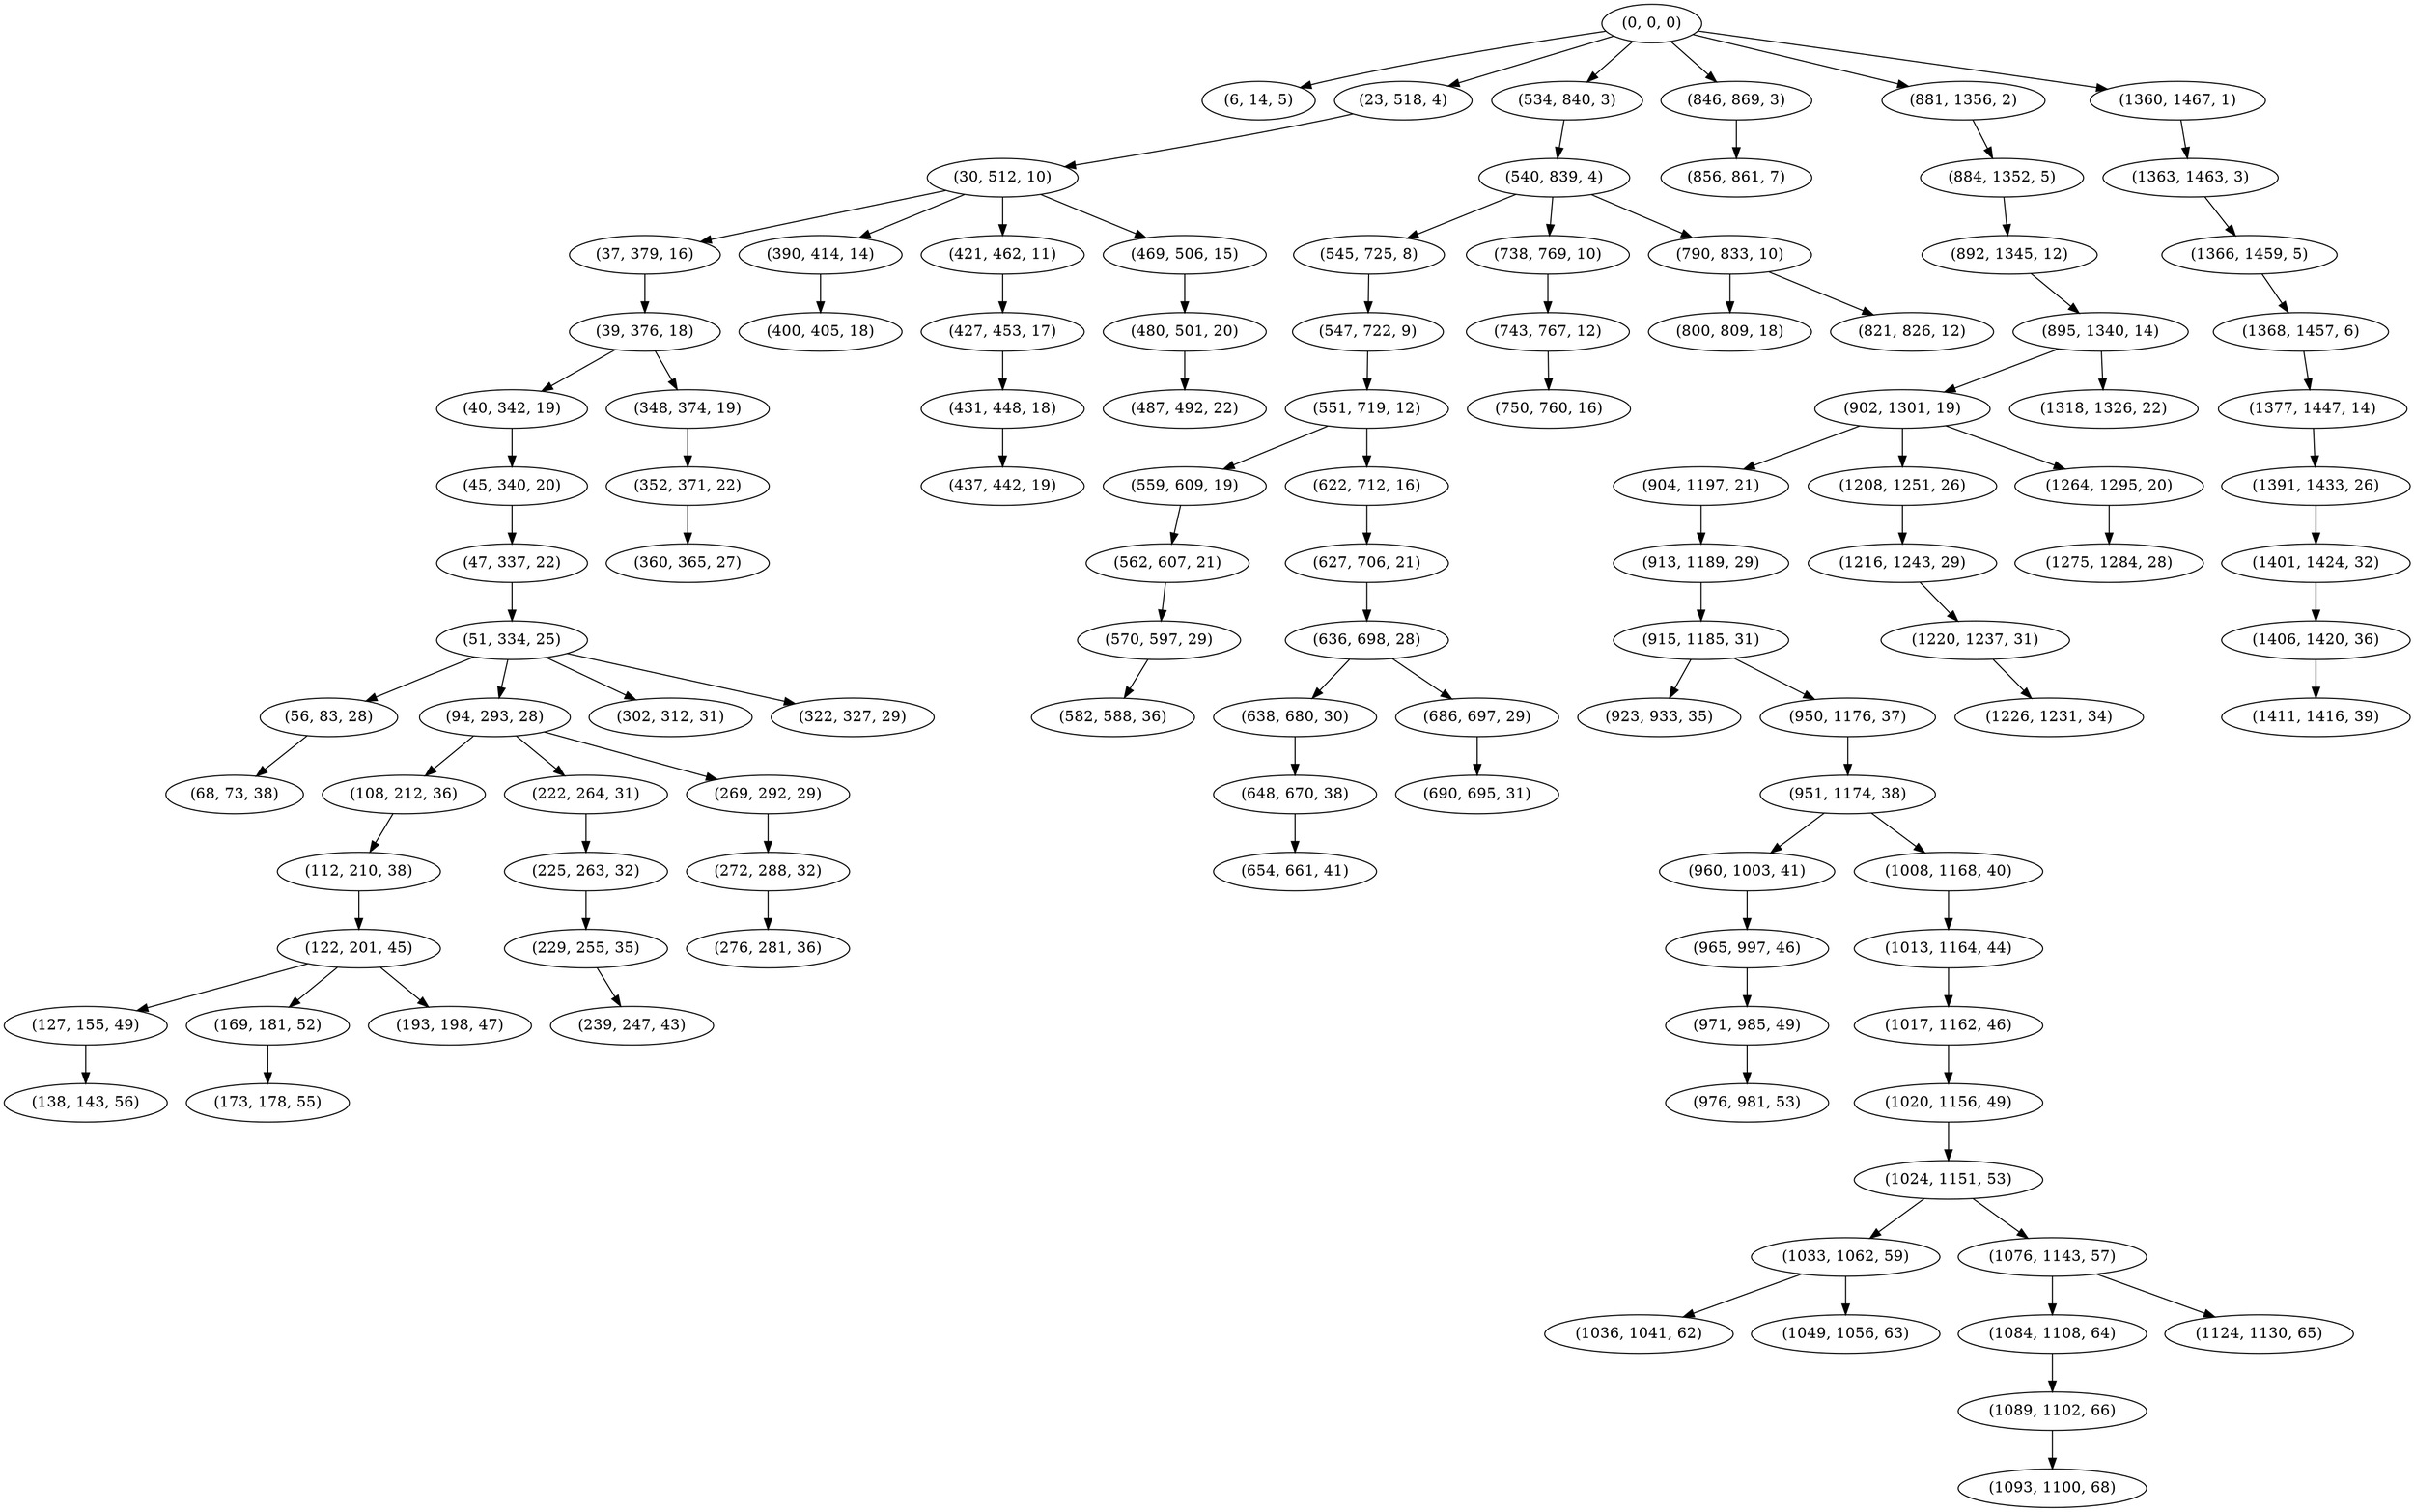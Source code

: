 digraph tree {
    "(0, 0, 0)";
    "(6, 14, 5)";
    "(23, 518, 4)";
    "(30, 512, 10)";
    "(37, 379, 16)";
    "(39, 376, 18)";
    "(40, 342, 19)";
    "(45, 340, 20)";
    "(47, 337, 22)";
    "(51, 334, 25)";
    "(56, 83, 28)";
    "(68, 73, 38)";
    "(94, 293, 28)";
    "(108, 212, 36)";
    "(112, 210, 38)";
    "(122, 201, 45)";
    "(127, 155, 49)";
    "(138, 143, 56)";
    "(169, 181, 52)";
    "(173, 178, 55)";
    "(193, 198, 47)";
    "(222, 264, 31)";
    "(225, 263, 32)";
    "(229, 255, 35)";
    "(239, 247, 43)";
    "(269, 292, 29)";
    "(272, 288, 32)";
    "(276, 281, 36)";
    "(302, 312, 31)";
    "(322, 327, 29)";
    "(348, 374, 19)";
    "(352, 371, 22)";
    "(360, 365, 27)";
    "(390, 414, 14)";
    "(400, 405, 18)";
    "(421, 462, 11)";
    "(427, 453, 17)";
    "(431, 448, 18)";
    "(437, 442, 19)";
    "(469, 506, 15)";
    "(480, 501, 20)";
    "(487, 492, 22)";
    "(534, 840, 3)";
    "(540, 839, 4)";
    "(545, 725, 8)";
    "(547, 722, 9)";
    "(551, 719, 12)";
    "(559, 609, 19)";
    "(562, 607, 21)";
    "(570, 597, 29)";
    "(582, 588, 36)";
    "(622, 712, 16)";
    "(627, 706, 21)";
    "(636, 698, 28)";
    "(638, 680, 30)";
    "(648, 670, 38)";
    "(654, 661, 41)";
    "(686, 697, 29)";
    "(690, 695, 31)";
    "(738, 769, 10)";
    "(743, 767, 12)";
    "(750, 760, 16)";
    "(790, 833, 10)";
    "(800, 809, 18)";
    "(821, 826, 12)";
    "(846, 869, 3)";
    "(856, 861, 7)";
    "(881, 1356, 2)";
    "(884, 1352, 5)";
    "(892, 1345, 12)";
    "(895, 1340, 14)";
    "(902, 1301, 19)";
    "(904, 1197, 21)";
    "(913, 1189, 29)";
    "(915, 1185, 31)";
    "(923, 933, 35)";
    "(950, 1176, 37)";
    "(951, 1174, 38)";
    "(960, 1003, 41)";
    "(965, 997, 46)";
    "(971, 985, 49)";
    "(976, 981, 53)";
    "(1008, 1168, 40)";
    "(1013, 1164, 44)";
    "(1017, 1162, 46)";
    "(1020, 1156, 49)";
    "(1024, 1151, 53)";
    "(1033, 1062, 59)";
    "(1036, 1041, 62)";
    "(1049, 1056, 63)";
    "(1076, 1143, 57)";
    "(1084, 1108, 64)";
    "(1089, 1102, 66)";
    "(1093, 1100, 68)";
    "(1124, 1130, 65)";
    "(1208, 1251, 26)";
    "(1216, 1243, 29)";
    "(1220, 1237, 31)";
    "(1226, 1231, 34)";
    "(1264, 1295, 20)";
    "(1275, 1284, 28)";
    "(1318, 1326, 22)";
    "(1360, 1467, 1)";
    "(1363, 1463, 3)";
    "(1366, 1459, 5)";
    "(1368, 1457, 6)";
    "(1377, 1447, 14)";
    "(1391, 1433, 26)";
    "(1401, 1424, 32)";
    "(1406, 1420, 36)";
    "(1411, 1416, 39)";
    "(0, 0, 0)" -> "(6, 14, 5)";
    "(0, 0, 0)" -> "(23, 518, 4)";
    "(0, 0, 0)" -> "(534, 840, 3)";
    "(0, 0, 0)" -> "(846, 869, 3)";
    "(0, 0, 0)" -> "(881, 1356, 2)";
    "(0, 0, 0)" -> "(1360, 1467, 1)";
    "(23, 518, 4)" -> "(30, 512, 10)";
    "(30, 512, 10)" -> "(37, 379, 16)";
    "(30, 512, 10)" -> "(390, 414, 14)";
    "(30, 512, 10)" -> "(421, 462, 11)";
    "(30, 512, 10)" -> "(469, 506, 15)";
    "(37, 379, 16)" -> "(39, 376, 18)";
    "(39, 376, 18)" -> "(40, 342, 19)";
    "(39, 376, 18)" -> "(348, 374, 19)";
    "(40, 342, 19)" -> "(45, 340, 20)";
    "(45, 340, 20)" -> "(47, 337, 22)";
    "(47, 337, 22)" -> "(51, 334, 25)";
    "(51, 334, 25)" -> "(56, 83, 28)";
    "(51, 334, 25)" -> "(94, 293, 28)";
    "(51, 334, 25)" -> "(302, 312, 31)";
    "(51, 334, 25)" -> "(322, 327, 29)";
    "(56, 83, 28)" -> "(68, 73, 38)";
    "(94, 293, 28)" -> "(108, 212, 36)";
    "(94, 293, 28)" -> "(222, 264, 31)";
    "(94, 293, 28)" -> "(269, 292, 29)";
    "(108, 212, 36)" -> "(112, 210, 38)";
    "(112, 210, 38)" -> "(122, 201, 45)";
    "(122, 201, 45)" -> "(127, 155, 49)";
    "(122, 201, 45)" -> "(169, 181, 52)";
    "(122, 201, 45)" -> "(193, 198, 47)";
    "(127, 155, 49)" -> "(138, 143, 56)";
    "(169, 181, 52)" -> "(173, 178, 55)";
    "(222, 264, 31)" -> "(225, 263, 32)";
    "(225, 263, 32)" -> "(229, 255, 35)";
    "(229, 255, 35)" -> "(239, 247, 43)";
    "(269, 292, 29)" -> "(272, 288, 32)";
    "(272, 288, 32)" -> "(276, 281, 36)";
    "(348, 374, 19)" -> "(352, 371, 22)";
    "(352, 371, 22)" -> "(360, 365, 27)";
    "(390, 414, 14)" -> "(400, 405, 18)";
    "(421, 462, 11)" -> "(427, 453, 17)";
    "(427, 453, 17)" -> "(431, 448, 18)";
    "(431, 448, 18)" -> "(437, 442, 19)";
    "(469, 506, 15)" -> "(480, 501, 20)";
    "(480, 501, 20)" -> "(487, 492, 22)";
    "(534, 840, 3)" -> "(540, 839, 4)";
    "(540, 839, 4)" -> "(545, 725, 8)";
    "(540, 839, 4)" -> "(738, 769, 10)";
    "(540, 839, 4)" -> "(790, 833, 10)";
    "(545, 725, 8)" -> "(547, 722, 9)";
    "(547, 722, 9)" -> "(551, 719, 12)";
    "(551, 719, 12)" -> "(559, 609, 19)";
    "(551, 719, 12)" -> "(622, 712, 16)";
    "(559, 609, 19)" -> "(562, 607, 21)";
    "(562, 607, 21)" -> "(570, 597, 29)";
    "(570, 597, 29)" -> "(582, 588, 36)";
    "(622, 712, 16)" -> "(627, 706, 21)";
    "(627, 706, 21)" -> "(636, 698, 28)";
    "(636, 698, 28)" -> "(638, 680, 30)";
    "(636, 698, 28)" -> "(686, 697, 29)";
    "(638, 680, 30)" -> "(648, 670, 38)";
    "(648, 670, 38)" -> "(654, 661, 41)";
    "(686, 697, 29)" -> "(690, 695, 31)";
    "(738, 769, 10)" -> "(743, 767, 12)";
    "(743, 767, 12)" -> "(750, 760, 16)";
    "(790, 833, 10)" -> "(800, 809, 18)";
    "(790, 833, 10)" -> "(821, 826, 12)";
    "(846, 869, 3)" -> "(856, 861, 7)";
    "(881, 1356, 2)" -> "(884, 1352, 5)";
    "(884, 1352, 5)" -> "(892, 1345, 12)";
    "(892, 1345, 12)" -> "(895, 1340, 14)";
    "(895, 1340, 14)" -> "(902, 1301, 19)";
    "(895, 1340, 14)" -> "(1318, 1326, 22)";
    "(902, 1301, 19)" -> "(904, 1197, 21)";
    "(902, 1301, 19)" -> "(1208, 1251, 26)";
    "(902, 1301, 19)" -> "(1264, 1295, 20)";
    "(904, 1197, 21)" -> "(913, 1189, 29)";
    "(913, 1189, 29)" -> "(915, 1185, 31)";
    "(915, 1185, 31)" -> "(923, 933, 35)";
    "(915, 1185, 31)" -> "(950, 1176, 37)";
    "(950, 1176, 37)" -> "(951, 1174, 38)";
    "(951, 1174, 38)" -> "(960, 1003, 41)";
    "(951, 1174, 38)" -> "(1008, 1168, 40)";
    "(960, 1003, 41)" -> "(965, 997, 46)";
    "(965, 997, 46)" -> "(971, 985, 49)";
    "(971, 985, 49)" -> "(976, 981, 53)";
    "(1008, 1168, 40)" -> "(1013, 1164, 44)";
    "(1013, 1164, 44)" -> "(1017, 1162, 46)";
    "(1017, 1162, 46)" -> "(1020, 1156, 49)";
    "(1020, 1156, 49)" -> "(1024, 1151, 53)";
    "(1024, 1151, 53)" -> "(1033, 1062, 59)";
    "(1024, 1151, 53)" -> "(1076, 1143, 57)";
    "(1033, 1062, 59)" -> "(1036, 1041, 62)";
    "(1033, 1062, 59)" -> "(1049, 1056, 63)";
    "(1076, 1143, 57)" -> "(1084, 1108, 64)";
    "(1076, 1143, 57)" -> "(1124, 1130, 65)";
    "(1084, 1108, 64)" -> "(1089, 1102, 66)";
    "(1089, 1102, 66)" -> "(1093, 1100, 68)";
    "(1208, 1251, 26)" -> "(1216, 1243, 29)";
    "(1216, 1243, 29)" -> "(1220, 1237, 31)";
    "(1220, 1237, 31)" -> "(1226, 1231, 34)";
    "(1264, 1295, 20)" -> "(1275, 1284, 28)";
    "(1360, 1467, 1)" -> "(1363, 1463, 3)";
    "(1363, 1463, 3)" -> "(1366, 1459, 5)";
    "(1366, 1459, 5)" -> "(1368, 1457, 6)";
    "(1368, 1457, 6)" -> "(1377, 1447, 14)";
    "(1377, 1447, 14)" -> "(1391, 1433, 26)";
    "(1391, 1433, 26)" -> "(1401, 1424, 32)";
    "(1401, 1424, 32)" -> "(1406, 1420, 36)";
    "(1406, 1420, 36)" -> "(1411, 1416, 39)";
}
